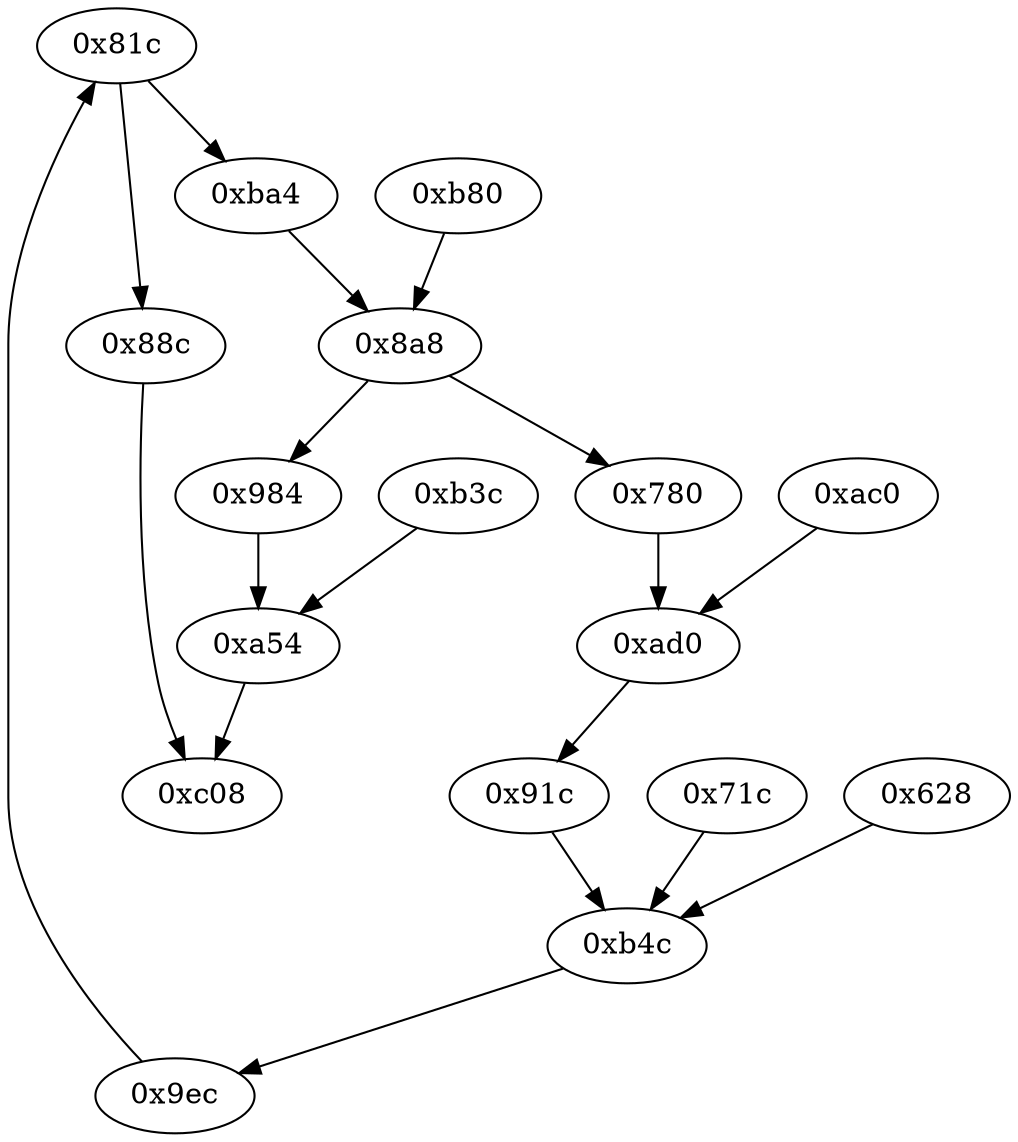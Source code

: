 strict digraph "" {
	"0x984"	 [opcode="[u'ldr', u'ldr', u'ldr', u'ldr', u'ldr', u'mov', u'sub', u'cmp', u'sub', u'mov', u'add', u'mul', u'mov', u'mvn', u'orr', u'cmn', \
u'mov', u'teq', u'ldr', u'mov', u'cmn', u'mov', u'mov', u'cmp', u'mov', u'b']"];
	"0xa54"	 [opcode="[u'ldr', u'bl', u'ldr', u'mov', u'ldr', u'ldr', u'sub', u'sub', u'add', u'mul', u'eor', u'and', u'ldr', u'mov', u'mov', u'ldr', \
u'ldr', u'cmp', u'mov', u'teq', u'ldr']"];
	"0x984" -> "0xa54";
	"0x8a8"	 [opcode="[u'ldr', u'bl', u'ldr', u'ldr', u'ldr', u'cmp', u'mov', u'mov', u'strb', u'ldr', u'ldr', u'ldr', u'add', u'sub', u'sub', u'mul', \
u'eor', u'and', u'ldr', u'ldr', u'ldr', u'mov', u'mov', u'cmp', u'mov', u'b']"];
	"0x8a8" -> "0x984";
	"0x780"	 [opcode="[u'ldr', u'ldr', u'ldr', u'rsb', u'mvn', u'mul', u'eor', u'and', u'ldr', u'mov', u'mov', u'ldr', u'cmp', u'mov', u'cmp', u'mov', \
u'mov', u'cmp', u'mov', u'mov', u'teq', u'mov', u'b']"];
	"0x8a8" -> "0x780";
	"0xb4c"	 [opcode="[u'ldrb', u'ldrb', u'ldr', u'eor', u'tst', u'ldr', u'mov', u'cmp', u'mov', u'mov', u'cmp', u'mov', u'b']"];
	"0x9ec"	 [opcode="[u'ldr', u'mov', u'ldr', u'ldrb', u'str', u'ldr', u'cmp', u'mov', u'mov', u'strb', u'ldr', u'ldr', u'sub', u'mul', u'eor', u'and', \
u'ldr', u'mov', u'mov', u'ldr', u'ldr', u'cmp', u'mov', u'teq', u'ldr', u'b']"];
	"0xb4c" -> "0x9ec";
	"0xad0"	 [opcode="[u'ldr', u'bl', u'ldr', u'ldr', u'ldr', u'ldr', u'sub', u'sub', u'add', u'mul', u'eor', u'and', u'ldr', u'ldr', u'mov', u'mov', \
u'cmp', u'mov']"];
	"0x780" -> "0xad0";
	"0xc08"	 [opcode="[u'mov', u'sub', u'pop']"];
	"0xa54" -> "0xc08";
	"0xac0"	 [opcode="[u'ldr', u'bl', u'ldr', u'b']"];
	"0xac0" -> "0xad0";
	"0x88c"	 [opcode="[u'ldr', u'bl', u'mov', u'b']"];
	"0x88c" -> "0xc08";
	"0x91c"	 [opcode="[u'ldr', u'cmp', u'mov', u'mov', u'b']"];
	"0x91c" -> "0xb4c";
	"0xb3c"	 [opcode="[u'ldr', u'bl', u'mov', u'b']"];
	"0xb3c" -> "0xa54";
	"0x71c"	 [opcode="[u'ldr', u'cmp', u'mov', u'ldr']"];
	"0x71c" -> "0xb4c";
	"0x81c"	 [opcode="[u'ldrb', u'ldr', u'ldr', u'b']"];
	"0x9ec" -> "0x81c";
	"0x628"	 [opcode="[u'push', u'add', u'sub', u'ldr', u'str', u'mvn', u'ldr', u'ldr', u'add', u'sub', u'sub', u'mul', u'mov', u'eor', u'tst', u'ldr', \
u'mov', u'mov', u'strb', u'ldr', u'cmp', u'mov', u'strb', u'ldr', u'ldr', u'str', u'ldr', u'ldr', u'str', u'ldr', u'str', u'ldr', \
u'ldr', u'str', u'ldr', u'str', u'ldr', u'ldr', u'ldr', u'ldr', u'add', u'str', u'ldr', u'add', u'str', u'ldr', u'add', u'str', \
u'ldr', u'add', u'str', u'ldr', u'add', u'str', u'ldr', u'add', u'str', u'ldr', u'add', u'str', u'b']"];
	"0x628" -> "0xb4c";
	"0xb80"	 [opcode="[u'ldr', u'bl', u'ldr', u'ldr', u'ldr', u'ldr', u'ldr', u'mov', u'b']"];
	"0xb80" -> "0x8a8";
	"0xad0" -> "0x91c";
	"0xba4"	 [opcode="[u'ldr', u'mov', u'ldr', u'ldr', u'add', u'sub', u'sub', u'mul', u'mov', u'eor', u'and', u'ldr', u'mov', u'ldr', u'cmp', u'mov', \
u'teq', u'ldr', u'mov', u'cmp', u'mov', u'mov', u'cmp', u'mov', u'b']"];
	"0xba4" -> "0x8a8";
	"0x81c" -> "0x88c";
	"0x81c" -> "0xba4";
}
